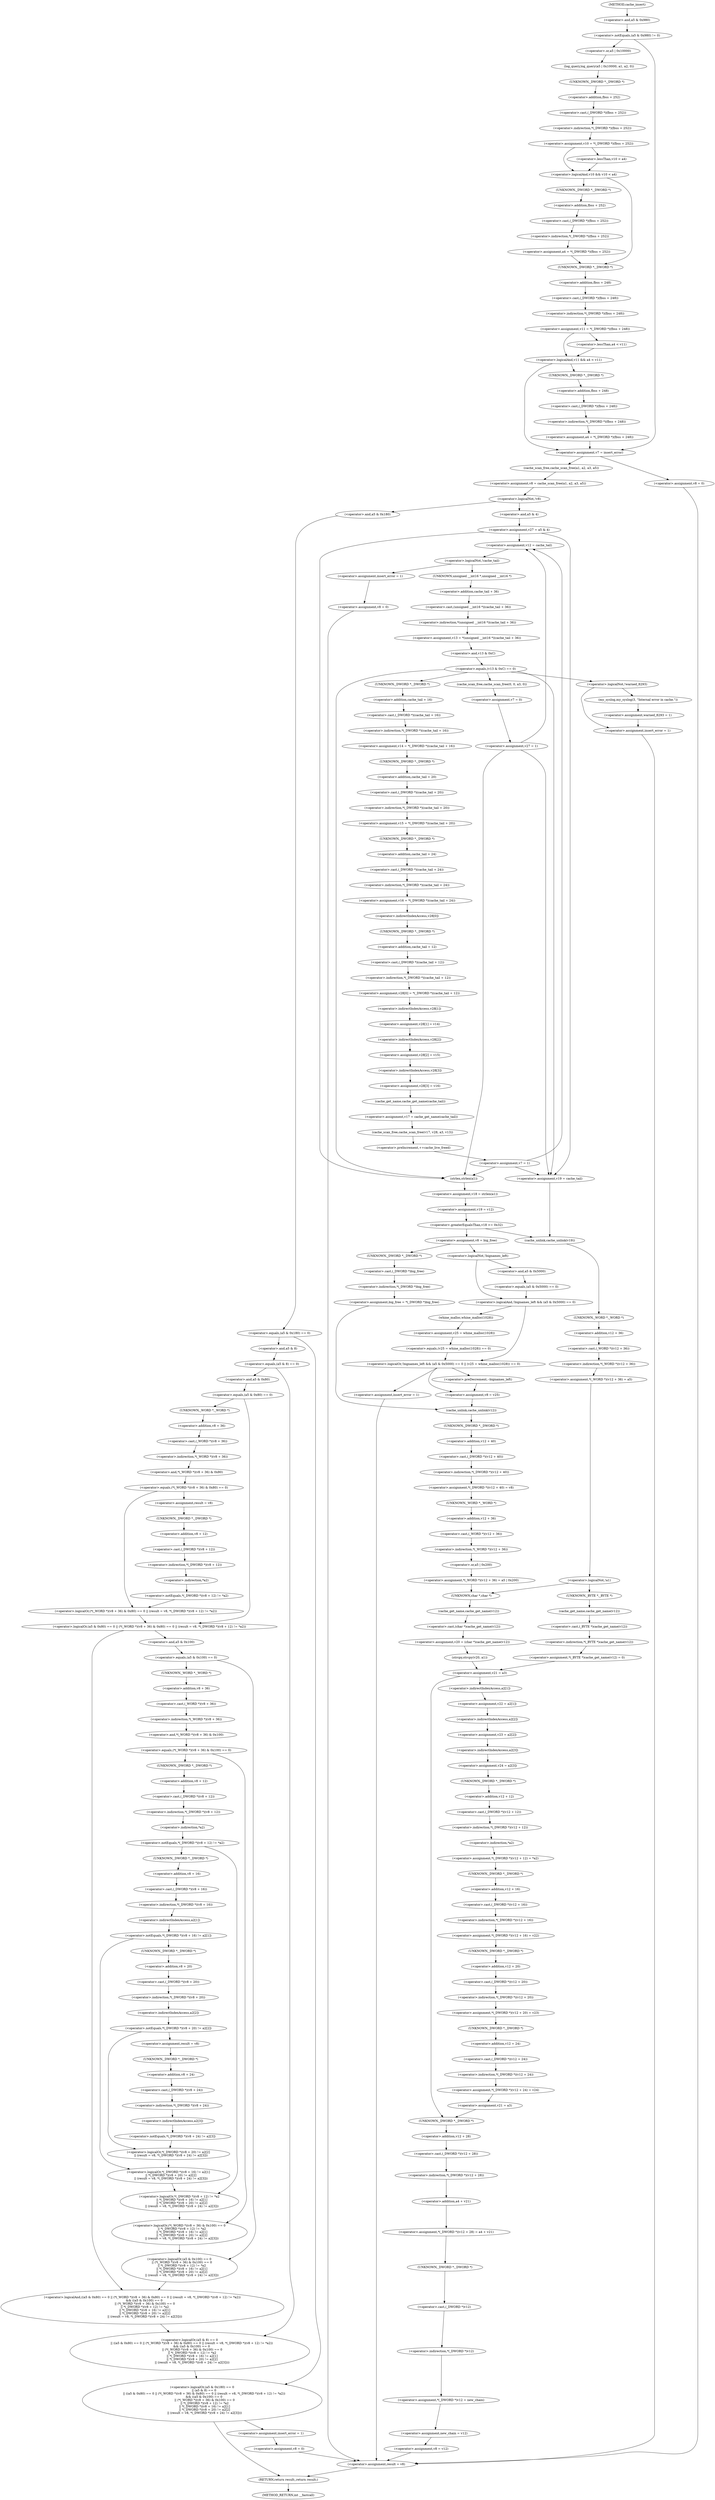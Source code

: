 digraph cache_insert {  
"1000151" [label = "(<operator>.notEquals,(a5 & 0x980) != 0)" ]
"1000152" [label = "(<operator>.and,a5 & 0x980)" ]
"1000157" [label = "(log_query,log_query(a5 | 0x10000, a1, a2, 0))" ]
"1000158" [label = "(<operator>.or,a5 | 0x10000)" ]
"1000164" [label = "(<operator>.assignment,v10 = *(_DWORD *)(fbss + 252))" ]
"1000166" [label = "(<operator>.indirection,*(_DWORD *)(fbss + 252))" ]
"1000167" [label = "(<operator>.cast,(_DWORD *)(fbss + 252))" ]
"1000168" [label = "(UNKNOWN,_DWORD *,_DWORD *)" ]
"1000169" [label = "(<operator>.addition,fbss + 252)" ]
"1000173" [label = "(<operator>.logicalAnd,v10 && v10 < a4)" ]
"1000175" [label = "(<operator>.lessThan,v10 < a4)" ]
"1000178" [label = "(<operator>.assignment,a4 = *(_DWORD *)(fbss + 252))" ]
"1000180" [label = "(<operator>.indirection,*(_DWORD *)(fbss + 252))" ]
"1000181" [label = "(<operator>.cast,(_DWORD *)(fbss + 252))" ]
"1000182" [label = "(UNKNOWN,_DWORD *,_DWORD *)" ]
"1000183" [label = "(<operator>.addition,fbss + 252)" ]
"1000186" [label = "(<operator>.assignment,v11 = *(_DWORD *)(fbss + 248))" ]
"1000188" [label = "(<operator>.indirection,*(_DWORD *)(fbss + 248))" ]
"1000189" [label = "(<operator>.cast,(_DWORD *)(fbss + 248))" ]
"1000190" [label = "(UNKNOWN,_DWORD *,_DWORD *)" ]
"1000191" [label = "(<operator>.addition,fbss + 248)" ]
"1000195" [label = "(<operator>.logicalAnd,v11 && a4 < v11)" ]
"1000197" [label = "(<operator>.lessThan,a4 < v11)" ]
"1000200" [label = "(<operator>.assignment,a4 = *(_DWORD *)(fbss + 248))" ]
"1000202" [label = "(<operator>.indirection,*(_DWORD *)(fbss + 248))" ]
"1000203" [label = "(<operator>.cast,(_DWORD *)(fbss + 248))" ]
"1000204" [label = "(UNKNOWN,_DWORD *,_DWORD *)" ]
"1000205" [label = "(<operator>.addition,fbss + 248)" ]
"1000208" [label = "(<operator>.assignment,v7 = insert_error)" ]
"1000214" [label = "(<operator>.assignment,v8 = 0)" ]
"1000218" [label = "(<operator>.assignment,v8 = cache_scan_free(a1, a2, a3, a5))" ]
"1000220" [label = "(cache_scan_free,cache_scan_free(a1, a2, a3, a5))" ]
"1000226" [label = "(<operator>.logicalNot,!v8)" ]
"1000229" [label = "(<operator>.assignment,v27 = a5 & 4)" ]
"1000231" [label = "(<operator>.and,a5 & 4)" ]
"1000237" [label = "(<operator>.assignment,v12 = cache_tail)" ]
"1000241" [label = "(<operator>.logicalNot,!cache_tail)" ]
"1000244" [label = "(<operator>.assignment,insert_error = 1)" ]
"1000247" [label = "(<operator>.assignment,v8 = 0)" ]
"1000251" [label = "(<operator>.assignment,v13 = *(unsigned __int16 *)(cache_tail + 36))" ]
"1000253" [label = "(<operator>.indirection,*(unsigned __int16 *)(cache_tail + 36))" ]
"1000254" [label = "(<operator>.cast,(unsigned __int16 *)(cache_tail + 36))" ]
"1000255" [label = "(UNKNOWN,unsigned __int16 *,unsigned __int16 *)" ]
"1000256" [label = "(<operator>.addition,cache_tail + 36)" ]
"1000260" [label = "(<operator>.equals,(v13 & 0xC) == 0)" ]
"1000261" [label = "(<operator>.and,v13 & 0xC)" ]
"1000270" [label = "(<operator>.logicalNot,!warned_8293)" ]
"1000273" [label = "(my_syslog,my_syslog(3, \"Internal error in cache.\"))" ]
"1000276" [label = "(<operator>.assignment,warned_8293 = 1)" ]
"1000279" [label = "(<operator>.assignment,insert_error = 1)" ]
"1000286" [label = "(<operator>.assignment,v14 = *(_DWORD *)(cache_tail + 16))" ]
"1000288" [label = "(<operator>.indirection,*(_DWORD *)(cache_tail + 16))" ]
"1000289" [label = "(<operator>.cast,(_DWORD *)(cache_tail + 16))" ]
"1000290" [label = "(UNKNOWN,_DWORD *,_DWORD *)" ]
"1000291" [label = "(<operator>.addition,cache_tail + 16)" ]
"1000294" [label = "(<operator>.assignment,v15 = *(_DWORD *)(cache_tail + 20))" ]
"1000296" [label = "(<operator>.indirection,*(_DWORD *)(cache_tail + 20))" ]
"1000297" [label = "(<operator>.cast,(_DWORD *)(cache_tail + 20))" ]
"1000298" [label = "(UNKNOWN,_DWORD *,_DWORD *)" ]
"1000299" [label = "(<operator>.addition,cache_tail + 20)" ]
"1000302" [label = "(<operator>.assignment,v16 = *(_DWORD *)(cache_tail + 24))" ]
"1000304" [label = "(<operator>.indirection,*(_DWORD *)(cache_tail + 24))" ]
"1000305" [label = "(<operator>.cast,(_DWORD *)(cache_tail + 24))" ]
"1000306" [label = "(UNKNOWN,_DWORD *,_DWORD *)" ]
"1000307" [label = "(<operator>.addition,cache_tail + 24)" ]
"1000310" [label = "(<operator>.assignment,v28[0] = *(_DWORD *)(cache_tail + 12))" ]
"1000311" [label = "(<operator>.indirectIndexAccess,v28[0])" ]
"1000314" [label = "(<operator>.indirection,*(_DWORD *)(cache_tail + 12))" ]
"1000315" [label = "(<operator>.cast,(_DWORD *)(cache_tail + 12))" ]
"1000316" [label = "(UNKNOWN,_DWORD *,_DWORD *)" ]
"1000317" [label = "(<operator>.addition,cache_tail + 12)" ]
"1000320" [label = "(<operator>.assignment,v28[1] = v14)" ]
"1000321" [label = "(<operator>.indirectIndexAccess,v28[1])" ]
"1000325" [label = "(<operator>.assignment,v28[2] = v15)" ]
"1000326" [label = "(<operator>.indirectIndexAccess,v28[2])" ]
"1000330" [label = "(<operator>.assignment,v28[3] = v16)" ]
"1000331" [label = "(<operator>.indirectIndexAccess,v28[3])" ]
"1000335" [label = "(<operator>.assignment,v17 = cache_get_name(cache_tail))" ]
"1000337" [label = "(cache_get_name,cache_get_name(cache_tail))" ]
"1000339" [label = "(cache_scan_free,cache_scan_free(v17, v28, a3, v13))" ]
"1000344" [label = "(<operator>.preIncrement,++cache_live_freed)" ]
"1000346" [label = "(<operator>.assignment,v7 = 1)" ]
"1000351" [label = "(cache_scan_free,cache_scan_free(0, 0, a3, 0))" ]
"1000356" [label = "(<operator>.assignment,v7 = 0)" ]
"1000359" [label = "(<operator>.assignment,v27 = 1)" ]
"1000365" [label = "(<operator>.assignment,v18 = strlen(a1))" ]
"1000367" [label = "(strlen,strlen(a1))" ]
"1000369" [label = "(<operator>.assignment,v19 = v12)" ]
"1000373" [label = "(<operator>.greaterEqualsThan,v18 >= 0x32)" ]
"1000377" [label = "(<operator>.assignment,v8 = big_free)" ]
"1000383" [label = "(<operator>.assignment,big_free = *(_DWORD *)big_free)" ]
"1000385" [label = "(<operator>.indirection,*(_DWORD *)big_free)" ]
"1000386" [label = "(<operator>.cast,(_DWORD *)big_free)" ]
"1000387" [label = "(UNKNOWN,_DWORD *,_DWORD *)" ]
"1000392" [label = "(<operator>.logicalOr,!bignames_left && (a5 & 0x5000) == 0 || (v25 = whine_malloc(1028)) == 0)" ]
"1000393" [label = "(<operator>.logicalAnd,!bignames_left && (a5 & 0x5000) == 0)" ]
"1000394" [label = "(<operator>.logicalNot,!bignames_left)" ]
"1000396" [label = "(<operator>.equals,(a5 & 0x5000) == 0)" ]
"1000397" [label = "(<operator>.and,a5 & 0x5000)" ]
"1000401" [label = "(<operator>.equals,(v25 = whine_malloc(1028)) == 0)" ]
"1000402" [label = "(<operator>.assignment,v25 = whine_malloc(1028))" ]
"1000404" [label = "(whine_malloc,whine_malloc(1028))" ]
"1000408" [label = "(<operator>.assignment,insert_error = 1)" ]
"1000414" [label = "(<operator>.preDecrement,--bignames_left)" ]
"1000416" [label = "(<operator>.assignment,v8 = v25)" ]
"1000419" [label = "(cache_unlink,cache_unlink(v12))" ]
"1000421" [label = "(<operator>.assignment,*(_DWORD *)(v12 + 40) = v8)" ]
"1000422" [label = "(<operator>.indirection,*(_DWORD *)(v12 + 40))" ]
"1000423" [label = "(<operator>.cast,(_DWORD *)(v12 + 40))" ]
"1000424" [label = "(UNKNOWN,_DWORD *,_DWORD *)" ]
"1000425" [label = "(<operator>.addition,v12 + 40)" ]
"1000429" [label = "(<operator>.assignment,*(_WORD *)(v12 + 36) = a5 | 0x200)" ]
"1000430" [label = "(<operator>.indirection,*(_WORD *)(v12 + 36))" ]
"1000431" [label = "(<operator>.cast,(_WORD *)(v12 + 36))" ]
"1000432" [label = "(UNKNOWN,_WORD *,_WORD *)" ]
"1000433" [label = "(<operator>.addition,v12 + 36)" ]
"1000436" [label = "(<operator>.or,a5 | 0x200)" ]
"1000442" [label = "(<operator>.assignment,v19 = cache_tail)" ]
"1000445" [label = "(cache_unlink,cache_unlink(v19))" ]
"1000447" [label = "(<operator>.assignment,*(_WORD *)(v12 + 36) = a5)" ]
"1000448" [label = "(<operator>.indirection,*(_WORD *)(v12 + 36))" ]
"1000449" [label = "(<operator>.cast,(_WORD *)(v12 + 36))" ]
"1000450" [label = "(UNKNOWN,_WORD *,_WORD *)" ]
"1000451" [label = "(<operator>.addition,v12 + 36)" ]
"1000456" [label = "(<operator>.logicalNot,!a1)" ]
"1000459" [label = "(<operator>.assignment,*(_BYTE *)cache_get_name(v12) = 0)" ]
"1000460" [label = "(<operator>.indirection,*(_BYTE *)cache_get_name(v12))" ]
"1000461" [label = "(<operator>.cast,(_BYTE *)cache_get_name(v12))" ]
"1000462" [label = "(UNKNOWN,_BYTE *,_BYTE *)" ]
"1000463" [label = "(cache_get_name,cache_get_name(v12))" ]
"1000468" [label = "(<operator>.assignment,v20 = (char *)cache_get_name(v12))" ]
"1000470" [label = "(<operator>.cast,(char *)cache_get_name(v12))" ]
"1000471" [label = "(UNKNOWN,char *,char *)" ]
"1000472" [label = "(cache_get_name,cache_get_name(v12))" ]
"1000474" [label = "(strcpy,strcpy(v20, a1))" ]
"1000478" [label = "(<operator>.assignment,v21 = a3)" ]
"1000484" [label = "(<operator>.assignment,v22 = a2[1])" ]
"1000486" [label = "(<operator>.indirectIndexAccess,a2[1])" ]
"1000489" [label = "(<operator>.assignment,v23 = a2[2])" ]
"1000491" [label = "(<operator>.indirectIndexAccess,a2[2])" ]
"1000494" [label = "(<operator>.assignment,v24 = a2[3])" ]
"1000496" [label = "(<operator>.indirectIndexAccess,a2[3])" ]
"1000499" [label = "(<operator>.assignment,*(_DWORD *)(v12 + 12) = *a2)" ]
"1000500" [label = "(<operator>.indirection,*(_DWORD *)(v12 + 12))" ]
"1000501" [label = "(<operator>.cast,(_DWORD *)(v12 + 12))" ]
"1000502" [label = "(UNKNOWN,_DWORD *,_DWORD *)" ]
"1000503" [label = "(<operator>.addition,v12 + 12)" ]
"1000506" [label = "(<operator>.indirection,*a2)" ]
"1000508" [label = "(<operator>.assignment,*(_DWORD *)(v12 + 16) = v22)" ]
"1000509" [label = "(<operator>.indirection,*(_DWORD *)(v12 + 16))" ]
"1000510" [label = "(<operator>.cast,(_DWORD *)(v12 + 16))" ]
"1000511" [label = "(UNKNOWN,_DWORD *,_DWORD *)" ]
"1000512" [label = "(<operator>.addition,v12 + 16)" ]
"1000516" [label = "(<operator>.assignment,*(_DWORD *)(v12 + 20) = v23)" ]
"1000517" [label = "(<operator>.indirection,*(_DWORD *)(v12 + 20))" ]
"1000518" [label = "(<operator>.cast,(_DWORD *)(v12 + 20))" ]
"1000519" [label = "(UNKNOWN,_DWORD *,_DWORD *)" ]
"1000520" [label = "(<operator>.addition,v12 + 20)" ]
"1000524" [label = "(<operator>.assignment,*(_DWORD *)(v12 + 24) = v24)" ]
"1000525" [label = "(<operator>.indirection,*(_DWORD *)(v12 + 24))" ]
"1000526" [label = "(<operator>.cast,(_DWORD *)(v12 + 24))" ]
"1000527" [label = "(UNKNOWN,_DWORD *,_DWORD *)" ]
"1000528" [label = "(<operator>.addition,v12 + 24)" ]
"1000532" [label = "(<operator>.assignment,v21 = a3)" ]
"1000535" [label = "(<operator>.assignment,*(_DWORD *)(v12 + 28) = a4 + v21)" ]
"1000536" [label = "(<operator>.indirection,*(_DWORD *)(v12 + 28))" ]
"1000537" [label = "(<operator>.cast,(_DWORD *)(v12 + 28))" ]
"1000538" [label = "(UNKNOWN,_DWORD *,_DWORD *)" ]
"1000539" [label = "(<operator>.addition,v12 + 28)" ]
"1000542" [label = "(<operator>.addition,a4 + v21)" ]
"1000545" [label = "(<operator>.assignment,*(_DWORD *)v12 = new_chain)" ]
"1000546" [label = "(<operator>.indirection,*(_DWORD *)v12)" ]
"1000547" [label = "(<operator>.cast,(_DWORD *)v12)" ]
"1000548" [label = "(UNKNOWN,_DWORD *,_DWORD *)" ]
"1000551" [label = "(<operator>.assignment,new_chain = v12)" ]
"1000554" [label = "(<operator>.assignment,v8 = v12)" ]
"1000559" [label = "(<operator>.logicalOr,(a5 & 0x180) == 0\n    || (a5 & 8) == 0\n    || ((a5 & 0x80) == 0 || (*(_WORD *)(v8 + 36) & 0x80) == 0 || (result = v8, *(_DWORD *)(v8 + 12) != *a2))\n    && ((a5 & 0x100) == 0\n     || (*(_WORD *)(v8 + 36) & 0x100) == 0\n     || *(_DWORD *)(v8 + 12) != *a2\n     || *(_DWORD *)(v8 + 16) != a2[1]\n     || *(_DWORD *)(v8 + 20) != a2[2]\n     || (result = v8, *(_DWORD *)(v8 + 24) != a2[3])))" ]
"1000560" [label = "(<operator>.equals,(a5 & 0x180) == 0)" ]
"1000561" [label = "(<operator>.and,a5 & 0x180)" ]
"1000565" [label = "(<operator>.logicalOr,(a5 & 8) == 0\n    || ((a5 & 0x80) == 0 || (*(_WORD *)(v8 + 36) & 0x80) == 0 || (result = v8, *(_DWORD *)(v8 + 12) != *a2))\n    && ((a5 & 0x100) == 0\n     || (*(_WORD *)(v8 + 36) & 0x100) == 0\n     || *(_DWORD *)(v8 + 12) != *a2\n     || *(_DWORD *)(v8 + 16) != a2[1]\n     || *(_DWORD *)(v8 + 20) != a2[2]\n     || (result = v8, *(_DWORD *)(v8 + 24) != a2[3])))" ]
"1000566" [label = "(<operator>.equals,(a5 & 8) == 0)" ]
"1000567" [label = "(<operator>.and,a5 & 8)" ]
"1000571" [label = "(<operator>.logicalAnd,((a5 & 0x80) == 0 || (*(_WORD *)(v8 + 36) & 0x80) == 0 || (result = v8, *(_DWORD *)(v8 + 12) != *a2))\n    && ((a5 & 0x100) == 0\n     || (*(_WORD *)(v8 + 36) & 0x100) == 0\n     || *(_DWORD *)(v8 + 12) != *a2\n     || *(_DWORD *)(v8 + 16) != a2[1]\n     || *(_DWORD *)(v8 + 20) != a2[2]\n     || (result = v8, *(_DWORD *)(v8 + 24) != a2[3])))" ]
"1000572" [label = "(<operator>.logicalOr,(a5 & 0x80) == 0 || (*(_WORD *)(v8 + 36) & 0x80) == 0 || (result = v8, *(_DWORD *)(v8 + 12) != *a2))" ]
"1000573" [label = "(<operator>.equals,(a5 & 0x80) == 0)" ]
"1000574" [label = "(<operator>.and,a5 & 0x80)" ]
"1000578" [label = "(<operator>.logicalOr,(*(_WORD *)(v8 + 36) & 0x80) == 0 || (result = v8, *(_DWORD *)(v8 + 12) != *a2))" ]
"1000579" [label = "(<operator>.equals,(*(_WORD *)(v8 + 36) & 0x80) == 0)" ]
"1000580" [label = "(<operator>.and,*(_WORD *)(v8 + 36) & 0x80)" ]
"1000581" [label = "(<operator>.indirection,*(_WORD *)(v8 + 36))" ]
"1000582" [label = "(<operator>.cast,(_WORD *)(v8 + 36))" ]
"1000583" [label = "(UNKNOWN,_WORD *,_WORD *)" ]
"1000584" [label = "(<operator>.addition,v8 + 36)" ]
"1000590" [label = "(<operator>.assignment,result = v8)" ]
"1000593" [label = "(<operator>.notEquals,*(_DWORD *)(v8 + 12) != *a2)" ]
"1000594" [label = "(<operator>.indirection,*(_DWORD *)(v8 + 12))" ]
"1000595" [label = "(<operator>.cast,(_DWORD *)(v8 + 12))" ]
"1000596" [label = "(UNKNOWN,_DWORD *,_DWORD *)" ]
"1000597" [label = "(<operator>.addition,v8 + 12)" ]
"1000600" [label = "(<operator>.indirection,*a2)" ]
"1000602" [label = "(<operator>.logicalOr,(a5 & 0x100) == 0\n     || (*(_WORD *)(v8 + 36) & 0x100) == 0\n     || *(_DWORD *)(v8 + 12) != *a2\n     || *(_DWORD *)(v8 + 16) != a2[1]\n     || *(_DWORD *)(v8 + 20) != a2[2]\n     || (result = v8, *(_DWORD *)(v8 + 24) != a2[3]))" ]
"1000603" [label = "(<operator>.equals,(a5 & 0x100) == 0)" ]
"1000604" [label = "(<operator>.and,a5 & 0x100)" ]
"1000608" [label = "(<operator>.logicalOr,(*(_WORD *)(v8 + 36) & 0x100) == 0\n     || *(_DWORD *)(v8 + 12) != *a2\n     || *(_DWORD *)(v8 + 16) != a2[1]\n     || *(_DWORD *)(v8 + 20) != a2[2]\n     || (result = v8, *(_DWORD *)(v8 + 24) != a2[3]))" ]
"1000609" [label = "(<operator>.equals,(*(_WORD *)(v8 + 36) & 0x100) == 0)" ]
"1000610" [label = "(<operator>.and,*(_WORD *)(v8 + 36) & 0x100)" ]
"1000611" [label = "(<operator>.indirection,*(_WORD *)(v8 + 36))" ]
"1000612" [label = "(<operator>.cast,(_WORD *)(v8 + 36))" ]
"1000613" [label = "(UNKNOWN,_WORD *,_WORD *)" ]
"1000614" [label = "(<operator>.addition,v8 + 36)" ]
"1000619" [label = "(<operator>.logicalOr,*(_DWORD *)(v8 + 12) != *a2\n     || *(_DWORD *)(v8 + 16) != a2[1]\n     || *(_DWORD *)(v8 + 20) != a2[2]\n     || (result = v8, *(_DWORD *)(v8 + 24) != a2[3]))" ]
"1000620" [label = "(<operator>.notEquals,*(_DWORD *)(v8 + 12) != *a2)" ]
"1000621" [label = "(<operator>.indirection,*(_DWORD *)(v8 + 12))" ]
"1000622" [label = "(<operator>.cast,(_DWORD *)(v8 + 12))" ]
"1000623" [label = "(UNKNOWN,_DWORD *,_DWORD *)" ]
"1000624" [label = "(<operator>.addition,v8 + 12)" ]
"1000627" [label = "(<operator>.indirection,*a2)" ]
"1000629" [label = "(<operator>.logicalOr,*(_DWORD *)(v8 + 16) != a2[1]\n     || *(_DWORD *)(v8 + 20) != a2[2]\n     || (result = v8, *(_DWORD *)(v8 + 24) != a2[3]))" ]
"1000630" [label = "(<operator>.notEquals,*(_DWORD *)(v8 + 16) != a2[1])" ]
"1000631" [label = "(<operator>.indirection,*(_DWORD *)(v8 + 16))" ]
"1000632" [label = "(<operator>.cast,(_DWORD *)(v8 + 16))" ]
"1000633" [label = "(UNKNOWN,_DWORD *,_DWORD *)" ]
"1000634" [label = "(<operator>.addition,v8 + 16)" ]
"1000637" [label = "(<operator>.indirectIndexAccess,a2[1])" ]
"1000640" [label = "(<operator>.logicalOr,*(_DWORD *)(v8 + 20) != a2[2]\n     || (result = v8, *(_DWORD *)(v8 + 24) != a2[3]))" ]
"1000641" [label = "(<operator>.notEquals,*(_DWORD *)(v8 + 20) != a2[2])" ]
"1000642" [label = "(<operator>.indirection,*(_DWORD *)(v8 + 20))" ]
"1000643" [label = "(<operator>.cast,(_DWORD *)(v8 + 20))" ]
"1000644" [label = "(UNKNOWN,_DWORD *,_DWORD *)" ]
"1000645" [label = "(<operator>.addition,v8 + 20)" ]
"1000648" [label = "(<operator>.indirectIndexAccess,a2[2])" ]
"1000652" [label = "(<operator>.assignment,result = v8)" ]
"1000655" [label = "(<operator>.notEquals,*(_DWORD *)(v8 + 24) != a2[3])" ]
"1000656" [label = "(<operator>.indirection,*(_DWORD *)(v8 + 24))" ]
"1000657" [label = "(<operator>.cast,(_DWORD *)(v8 + 24))" ]
"1000658" [label = "(UNKNOWN,_DWORD *,_DWORD *)" ]
"1000659" [label = "(<operator>.addition,v8 + 24)" ]
"1000662" [label = "(<operator>.indirectIndexAccess,a2[3])" ]
"1000666" [label = "(<operator>.assignment,insert_error = 1)" ]
"1000669" [label = "(<operator>.assignment,v8 = 0)" ]
"1000673" [label = "(<operator>.assignment,result = v8)" ]
"1000676" [label = "(RETURN,return result;,return result;)" ]
"1000122" [label = "(METHOD,cache_insert)" ]
"1000678" [label = "(METHOD_RETURN,int __fastcall)" ]
  "1000151" -> "1000158" 
  "1000151" -> "1000208" 
  "1000152" -> "1000151" 
  "1000157" -> "1000168" 
  "1000158" -> "1000157" 
  "1000164" -> "1000173" 
  "1000164" -> "1000175" 
  "1000166" -> "1000164" 
  "1000167" -> "1000166" 
  "1000168" -> "1000169" 
  "1000169" -> "1000167" 
  "1000173" -> "1000182" 
  "1000173" -> "1000190" 
  "1000175" -> "1000173" 
  "1000178" -> "1000190" 
  "1000180" -> "1000178" 
  "1000181" -> "1000180" 
  "1000182" -> "1000183" 
  "1000183" -> "1000181" 
  "1000186" -> "1000195" 
  "1000186" -> "1000197" 
  "1000188" -> "1000186" 
  "1000189" -> "1000188" 
  "1000190" -> "1000191" 
  "1000191" -> "1000189" 
  "1000195" -> "1000204" 
  "1000195" -> "1000208" 
  "1000197" -> "1000195" 
  "1000200" -> "1000208" 
  "1000202" -> "1000200" 
  "1000203" -> "1000202" 
  "1000204" -> "1000205" 
  "1000205" -> "1000203" 
  "1000208" -> "1000214" 
  "1000208" -> "1000220" 
  "1000214" -> "1000673" 
  "1000218" -> "1000226" 
  "1000220" -> "1000218" 
  "1000226" -> "1000231" 
  "1000226" -> "1000561" 
  "1000229" -> "1000237" 
  "1000229" -> "1000367" 
  "1000229" -> "1000442" 
  "1000231" -> "1000229" 
  "1000237" -> "1000241" 
  "1000241" -> "1000244" 
  "1000241" -> "1000255" 
  "1000244" -> "1000247" 
  "1000247" -> "1000673" 
  "1000251" -> "1000261" 
  "1000253" -> "1000251" 
  "1000254" -> "1000253" 
  "1000255" -> "1000256" 
  "1000256" -> "1000254" 
  "1000260" -> "1000367" 
  "1000260" -> "1000442" 
  "1000260" -> "1000270" 
  "1000260" -> "1000290" 
  "1000260" -> "1000351" 
  "1000261" -> "1000260" 
  "1000270" -> "1000273" 
  "1000270" -> "1000279" 
  "1000273" -> "1000276" 
  "1000276" -> "1000279" 
  "1000279" -> "1000673" 
  "1000286" -> "1000298" 
  "1000288" -> "1000286" 
  "1000289" -> "1000288" 
  "1000290" -> "1000291" 
  "1000291" -> "1000289" 
  "1000294" -> "1000306" 
  "1000296" -> "1000294" 
  "1000297" -> "1000296" 
  "1000298" -> "1000299" 
  "1000299" -> "1000297" 
  "1000302" -> "1000311" 
  "1000304" -> "1000302" 
  "1000305" -> "1000304" 
  "1000306" -> "1000307" 
  "1000307" -> "1000305" 
  "1000310" -> "1000321" 
  "1000311" -> "1000316" 
  "1000314" -> "1000310" 
  "1000315" -> "1000314" 
  "1000316" -> "1000317" 
  "1000317" -> "1000315" 
  "1000320" -> "1000326" 
  "1000321" -> "1000320" 
  "1000325" -> "1000331" 
  "1000326" -> "1000325" 
  "1000330" -> "1000337" 
  "1000331" -> "1000330" 
  "1000335" -> "1000339" 
  "1000337" -> "1000335" 
  "1000339" -> "1000344" 
  "1000344" -> "1000346" 
  "1000346" -> "1000237" 
  "1000346" -> "1000367" 
  "1000346" -> "1000442" 
  "1000351" -> "1000356" 
  "1000356" -> "1000359" 
  "1000359" -> "1000237" 
  "1000359" -> "1000367" 
  "1000359" -> "1000442" 
  "1000365" -> "1000369" 
  "1000367" -> "1000365" 
  "1000369" -> "1000373" 
  "1000373" -> "1000377" 
  "1000373" -> "1000445" 
  "1000377" -> "1000387" 
  "1000377" -> "1000394" 
  "1000383" -> "1000419" 
  "1000385" -> "1000383" 
  "1000386" -> "1000385" 
  "1000387" -> "1000386" 
  "1000392" -> "1000408" 
  "1000392" -> "1000414" 
  "1000392" -> "1000416" 
  "1000393" -> "1000392" 
  "1000393" -> "1000404" 
  "1000394" -> "1000393" 
  "1000394" -> "1000397" 
  "1000396" -> "1000393" 
  "1000397" -> "1000396" 
  "1000401" -> "1000392" 
  "1000402" -> "1000401" 
  "1000404" -> "1000402" 
  "1000408" -> "1000673" 
  "1000414" -> "1000416" 
  "1000416" -> "1000419" 
  "1000419" -> "1000424" 
  "1000421" -> "1000432" 
  "1000422" -> "1000421" 
  "1000423" -> "1000422" 
  "1000424" -> "1000425" 
  "1000425" -> "1000423" 
  "1000429" -> "1000471" 
  "1000430" -> "1000436" 
  "1000431" -> "1000430" 
  "1000432" -> "1000433" 
  "1000433" -> "1000431" 
  "1000436" -> "1000429" 
  "1000442" -> "1000445" 
  "1000445" -> "1000450" 
  "1000447" -> "1000456" 
  "1000448" -> "1000447" 
  "1000449" -> "1000448" 
  "1000450" -> "1000451" 
  "1000451" -> "1000449" 
  "1000456" -> "1000462" 
  "1000456" -> "1000471" 
  "1000459" -> "1000478" 
  "1000460" -> "1000459" 
  "1000461" -> "1000460" 
  "1000462" -> "1000463" 
  "1000463" -> "1000461" 
  "1000468" -> "1000474" 
  "1000470" -> "1000468" 
  "1000471" -> "1000472" 
  "1000472" -> "1000470" 
  "1000474" -> "1000478" 
  "1000478" -> "1000538" 
  "1000478" -> "1000486" 
  "1000484" -> "1000491" 
  "1000486" -> "1000484" 
  "1000489" -> "1000496" 
  "1000491" -> "1000489" 
  "1000494" -> "1000502" 
  "1000496" -> "1000494" 
  "1000499" -> "1000511" 
  "1000500" -> "1000506" 
  "1000501" -> "1000500" 
  "1000502" -> "1000503" 
  "1000503" -> "1000501" 
  "1000506" -> "1000499" 
  "1000508" -> "1000519" 
  "1000509" -> "1000508" 
  "1000510" -> "1000509" 
  "1000511" -> "1000512" 
  "1000512" -> "1000510" 
  "1000516" -> "1000527" 
  "1000517" -> "1000516" 
  "1000518" -> "1000517" 
  "1000519" -> "1000520" 
  "1000520" -> "1000518" 
  "1000524" -> "1000532" 
  "1000525" -> "1000524" 
  "1000526" -> "1000525" 
  "1000527" -> "1000528" 
  "1000528" -> "1000526" 
  "1000532" -> "1000538" 
  "1000535" -> "1000548" 
  "1000536" -> "1000542" 
  "1000537" -> "1000536" 
  "1000538" -> "1000539" 
  "1000539" -> "1000537" 
  "1000542" -> "1000535" 
  "1000545" -> "1000551" 
  "1000546" -> "1000545" 
  "1000547" -> "1000546" 
  "1000548" -> "1000547" 
  "1000551" -> "1000554" 
  "1000554" -> "1000673" 
  "1000559" -> "1000666" 
  "1000559" -> "1000676" 
  "1000560" -> "1000559" 
  "1000560" -> "1000567" 
  "1000561" -> "1000560" 
  "1000565" -> "1000559" 
  "1000566" -> "1000565" 
  "1000566" -> "1000574" 
  "1000567" -> "1000566" 
  "1000571" -> "1000565" 
  "1000572" -> "1000571" 
  "1000572" -> "1000604" 
  "1000573" -> "1000583" 
  "1000573" -> "1000572" 
  "1000574" -> "1000573" 
  "1000578" -> "1000572" 
  "1000579" -> "1000578" 
  "1000579" -> "1000590" 
  "1000580" -> "1000579" 
  "1000581" -> "1000580" 
  "1000582" -> "1000581" 
  "1000583" -> "1000584" 
  "1000584" -> "1000582" 
  "1000590" -> "1000596" 
  "1000593" -> "1000578" 
  "1000594" -> "1000600" 
  "1000595" -> "1000594" 
  "1000596" -> "1000597" 
  "1000597" -> "1000595" 
  "1000600" -> "1000593" 
  "1000602" -> "1000571" 
  "1000603" -> "1000613" 
  "1000603" -> "1000602" 
  "1000604" -> "1000603" 
  "1000608" -> "1000602" 
  "1000609" -> "1000623" 
  "1000609" -> "1000608" 
  "1000610" -> "1000609" 
  "1000611" -> "1000610" 
  "1000612" -> "1000611" 
  "1000613" -> "1000614" 
  "1000614" -> "1000612" 
  "1000619" -> "1000608" 
  "1000620" -> "1000633" 
  "1000620" -> "1000619" 
  "1000621" -> "1000627" 
  "1000622" -> "1000621" 
  "1000623" -> "1000624" 
  "1000624" -> "1000622" 
  "1000627" -> "1000620" 
  "1000629" -> "1000619" 
  "1000630" -> "1000644" 
  "1000630" -> "1000629" 
  "1000631" -> "1000637" 
  "1000632" -> "1000631" 
  "1000633" -> "1000634" 
  "1000634" -> "1000632" 
  "1000637" -> "1000630" 
  "1000640" -> "1000629" 
  "1000641" -> "1000640" 
  "1000641" -> "1000652" 
  "1000642" -> "1000648" 
  "1000643" -> "1000642" 
  "1000644" -> "1000645" 
  "1000645" -> "1000643" 
  "1000648" -> "1000641" 
  "1000652" -> "1000658" 
  "1000655" -> "1000640" 
  "1000656" -> "1000662" 
  "1000657" -> "1000656" 
  "1000658" -> "1000659" 
  "1000659" -> "1000657" 
  "1000662" -> "1000655" 
  "1000666" -> "1000669" 
  "1000669" -> "1000673" 
  "1000673" -> "1000676" 
  "1000676" -> "1000678" 
  "1000122" -> "1000152" 
}
